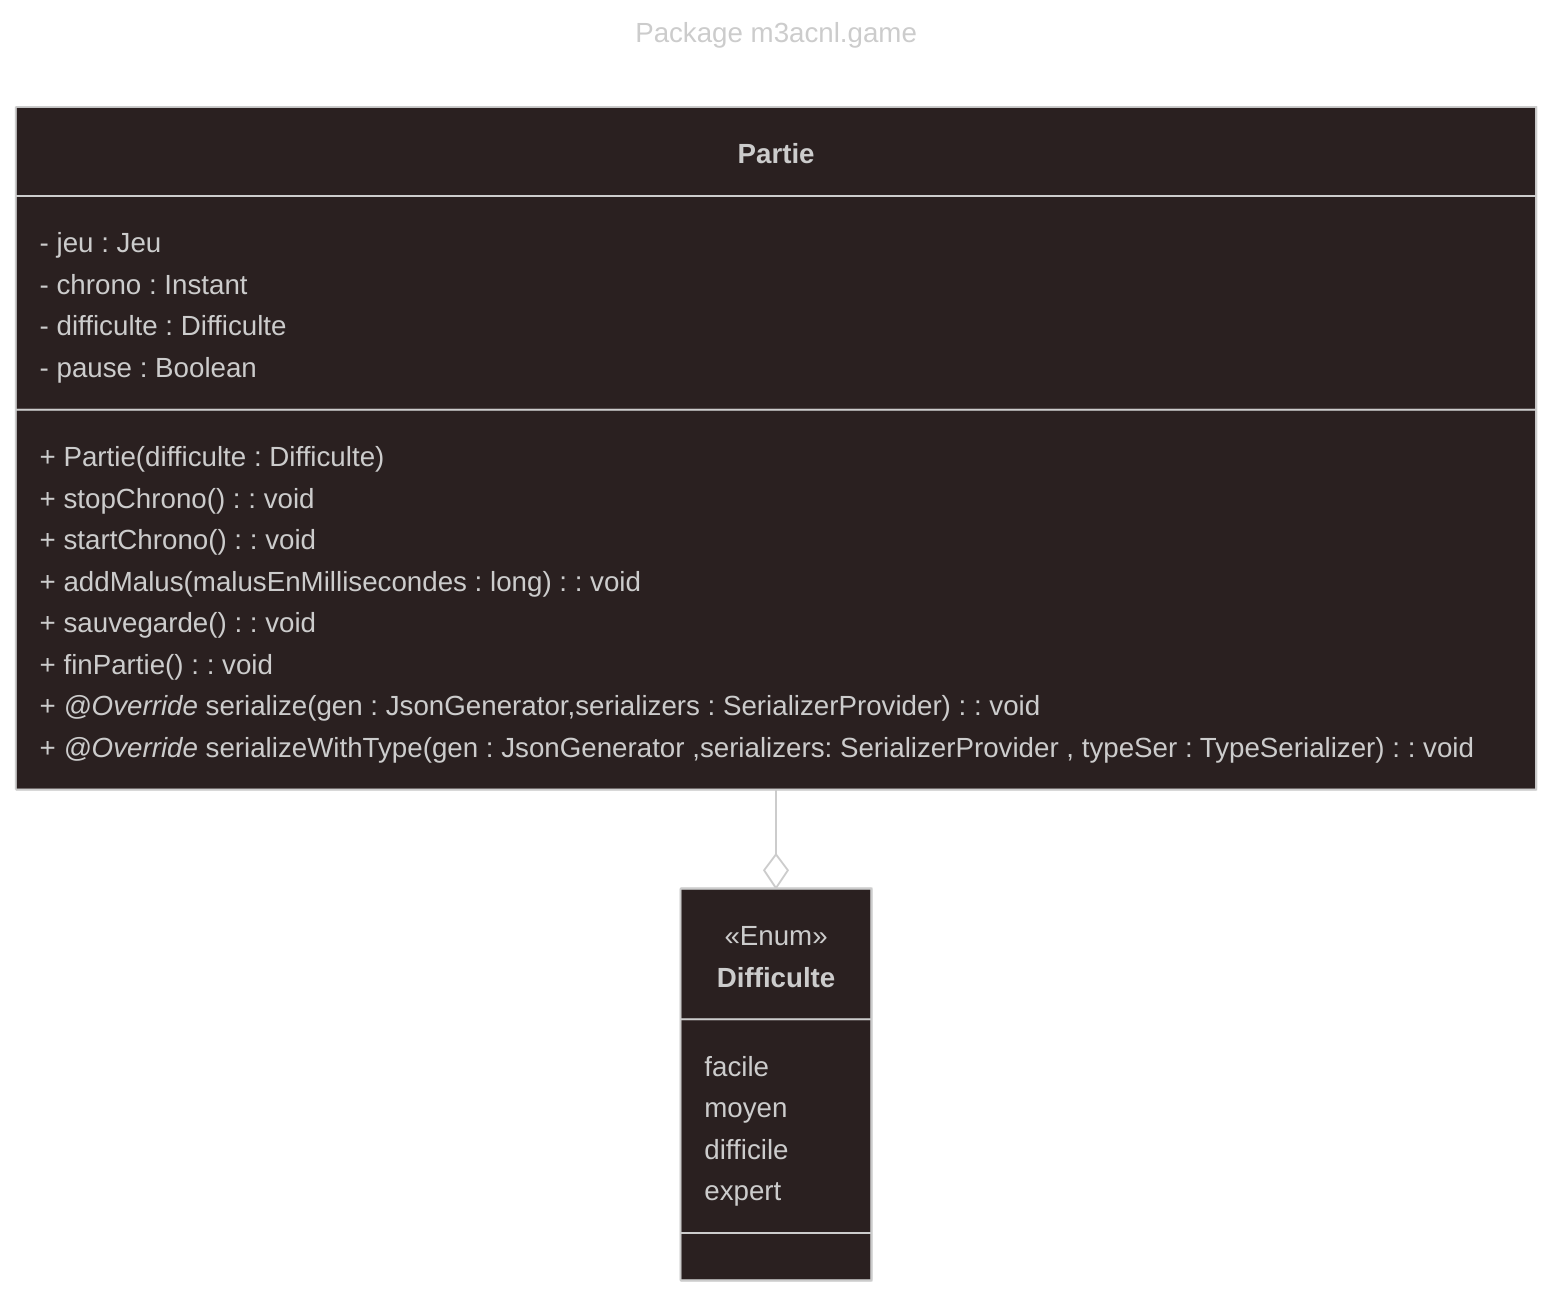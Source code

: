 ---
config:
  theme: neo-dark
title: Package m3acnl.game
---

classDiagram
direction TB
    class Difficulte{
        facile
        moyen
        difficile
        expert
    }
    class Partie{
        - jeu : Jeu
        - chrono : Instant
        - difficulte : Difficulte
        - pause : Boolean
        + Partie(difficulte : Difficulte)
        + stopChrono() : void
        + startChrono() : void
        + addMalus(malusEnMillisecondes : long) : void
        + sauvegarde() : void
        + finPartie() : void
        + *@Override* serialize(gen : JsonGenerator,serializers : SerializerProvider ) : void
        + *@Override* serializeWithType(gen : JsonGenerator ,serializers: SerializerProvider , typeSer : TypeSerializer ) : void
    }

<<Enum>> Difficulte
Partie --o Difficulte